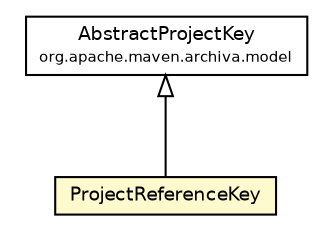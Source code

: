 #!/usr/local/bin/dot
#
# Class diagram 
# Generated by UmlGraph version 4.6 (http://www.spinellis.gr/sw/umlgraph)
#

digraph G {
	edge [fontname="Helvetica",fontsize=10,labelfontname="Helvetica",labelfontsize=10];
	node [fontname="Helvetica",fontsize=10,shape=plaintext];
	// org.apache.maven.archiva.model.AbstractProjectKey
	c50717 [label=<<table border="0" cellborder="1" cellspacing="0" cellpadding="2" port="p" href="../AbstractProjectKey.html">
		<tr><td><table border="0" cellspacing="0" cellpadding="1">
			<tr><td> AbstractProjectKey </td></tr>
			<tr><td><font point-size="7.0"> org.apache.maven.archiva.model </font></td></tr>
		</table></td></tr>
		</table>>, fontname="Helvetica", fontcolor="black", fontsize=9.0];
	// org.apache.maven.archiva.model.jpox.ProjectReferenceKey
	c50721 [label=<<table border="0" cellborder="1" cellspacing="0" cellpadding="2" port="p" bgcolor="lemonChiffon" href="./ProjectReferenceKey.html">
		<tr><td><table border="0" cellspacing="0" cellpadding="1">
			<tr><td> ProjectReferenceKey </td></tr>
		</table></td></tr>
		</table>>, fontname="Helvetica", fontcolor="black", fontsize=9.0];
	//org.apache.maven.archiva.model.jpox.ProjectReferenceKey extends org.apache.maven.archiva.model.AbstractProjectKey
	c50717:p -> c50721:p [dir=back,arrowtail=empty];
}

